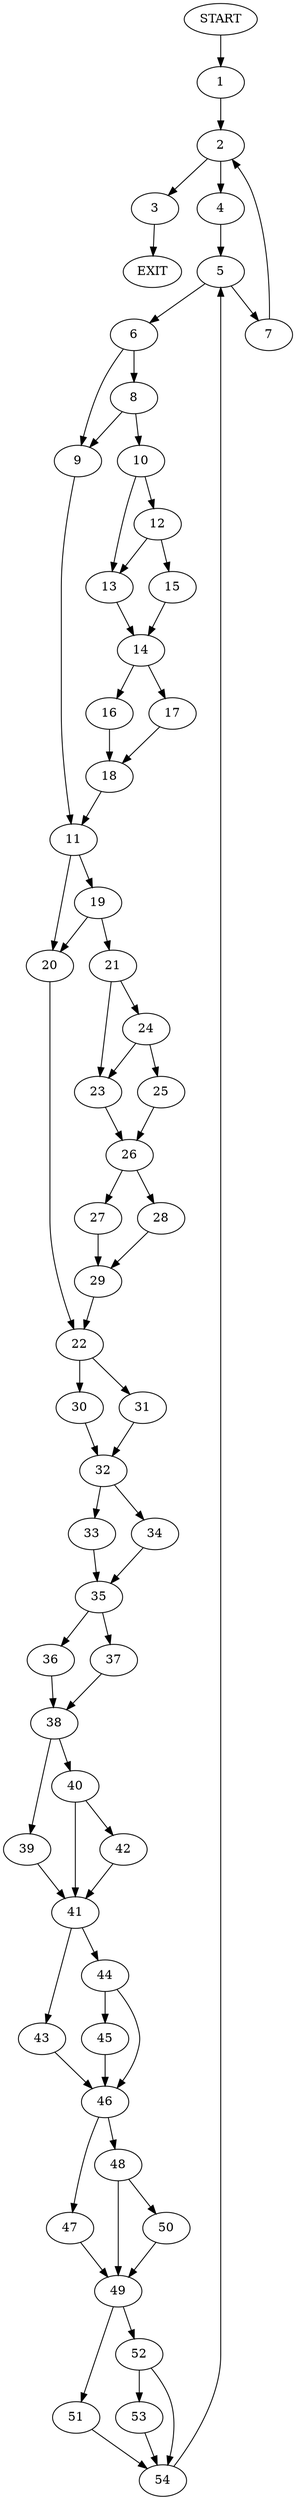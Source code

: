 digraph {
0 [label="START"]
55 [label="EXIT"]
0 -> 1
1 -> 2
2 -> 3
2 -> 4
3 -> 55
4 -> 5
5 -> 6
5 -> 7
6 -> 8
6 -> 9
7 -> 2
8 -> 10
8 -> 9
9 -> 11
10 -> 12
10 -> 13
13 -> 14
12 -> 13
12 -> 15
15 -> 14
14 -> 16
14 -> 17
17 -> 18
16 -> 18
18 -> 11
11 -> 19
11 -> 20
19 -> 21
19 -> 20
20 -> 22
21 -> 23
21 -> 24
24 -> 23
24 -> 25
23 -> 26
25 -> 26
26 -> 27
26 -> 28
28 -> 29
27 -> 29
29 -> 22
22 -> 30
22 -> 31
31 -> 32
30 -> 32
32 -> 33
32 -> 34
33 -> 35
34 -> 35
35 -> 36
35 -> 37
36 -> 38
37 -> 38
38 -> 39
38 -> 40
39 -> 41
40 -> 41
40 -> 42
41 -> 43
41 -> 44
42 -> 41
44 -> 45
44 -> 46
43 -> 46
46 -> 47
46 -> 48
45 -> 46
47 -> 49
48 -> 50
48 -> 49
49 -> 51
49 -> 52
50 -> 49
52 -> 53
52 -> 54
51 -> 54
54 -> 5
53 -> 54
}
